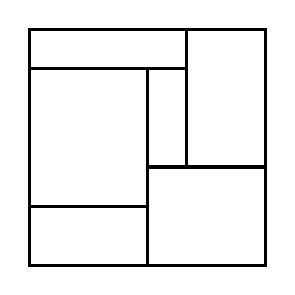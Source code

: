 \begin{tikzpicture}[very thick, scale=.5]
    \draw (0,5) rectangle (4,6);
    \draw (0,3/2) rectangle (3,5);
    \draw (0,0) rectangle (3,3/2);
    \draw (3,5/2) rectangle (4,5);
    \draw (4,5/2) rectangle (6,6);
    \draw (3,0) rectangle (6,5/2);
\end{tikzpicture}
